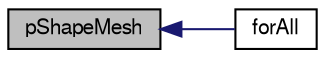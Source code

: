digraph "pShapeMesh"
{
  bgcolor="transparent";
  edge [fontname="FreeSans",fontsize="10",labelfontname="FreeSans",labelfontsize="10"];
  node [fontname="FreeSans",fontsize="10",shape=record];
  rankdir="LR";
  Node3705 [label="pShapeMesh",height=0.2,width=0.4,color="black", fillcolor="grey75", style="filled", fontcolor="black"];
  Node3705 -> Node3706 [dir="back",color="midnightblue",fontsize="10",style="solid",fontname="FreeSans"];
  Node3706 [label="forAll",height=0.2,width=0.4,color="black",URL="$a17900.html#aed2e7fb0cc5e714d9c26e3ea39f2dc88"];
}
